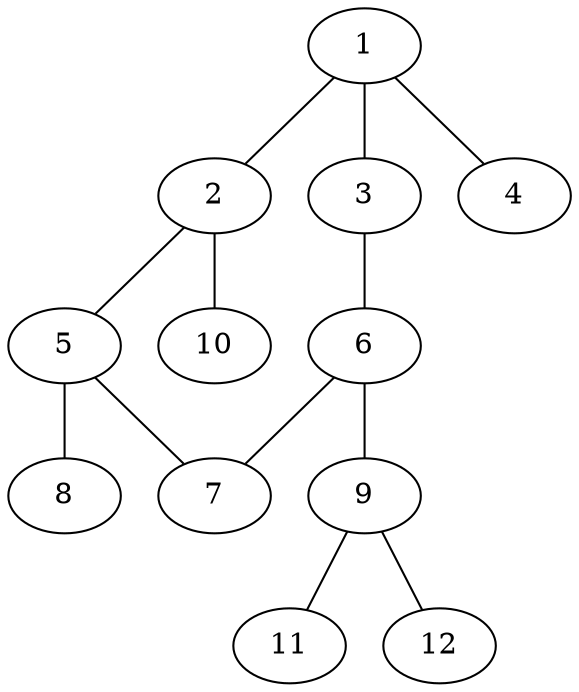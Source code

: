 graph molecule_808 {
	1	 [chem=C];
	2	 [chem=C];
	1 -- 2	 [valence=1];
	3	 [chem=N];
	1 -- 3	 [valence=2];
	4	 [chem=Cl];
	1 -- 4	 [valence=1];
	5	 [chem=C];
	2 -- 5	 [valence=2];
	10	 [chem=H];
	2 -- 10	 [valence=1];
	6	 [chem=C];
	3 -- 6	 [valence=1];
	7	 [chem=N];
	5 -- 7	 [valence=1];
	8	 [chem=Cl];
	5 -- 8	 [valence=1];
	6 -- 7	 [valence=2];
	9	 [chem=N];
	6 -- 9	 [valence=1];
	11	 [chem=H];
	9 -- 11	 [valence=1];
	12	 [chem=H];
	9 -- 12	 [valence=1];
}
